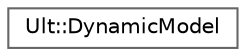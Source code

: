 digraph "Graphical Class Hierarchy"
{
 // LATEX_PDF_SIZE
  bgcolor="transparent";
  edge [fontname=Helvetica,fontsize=10,labelfontname=Helvetica,labelfontsize=10];
  node [fontname=Helvetica,fontsize=10,shape=box,height=0.2,width=0.4];
  rankdir="LR";
  Node0 [id="Node000000",label="Ult::DynamicModel",height=0.2,width=0.4,color="grey40", fillcolor="white", style="filled",URL="$class_ult_1_1_dynamic_model.html",tooltip=" "];
}
